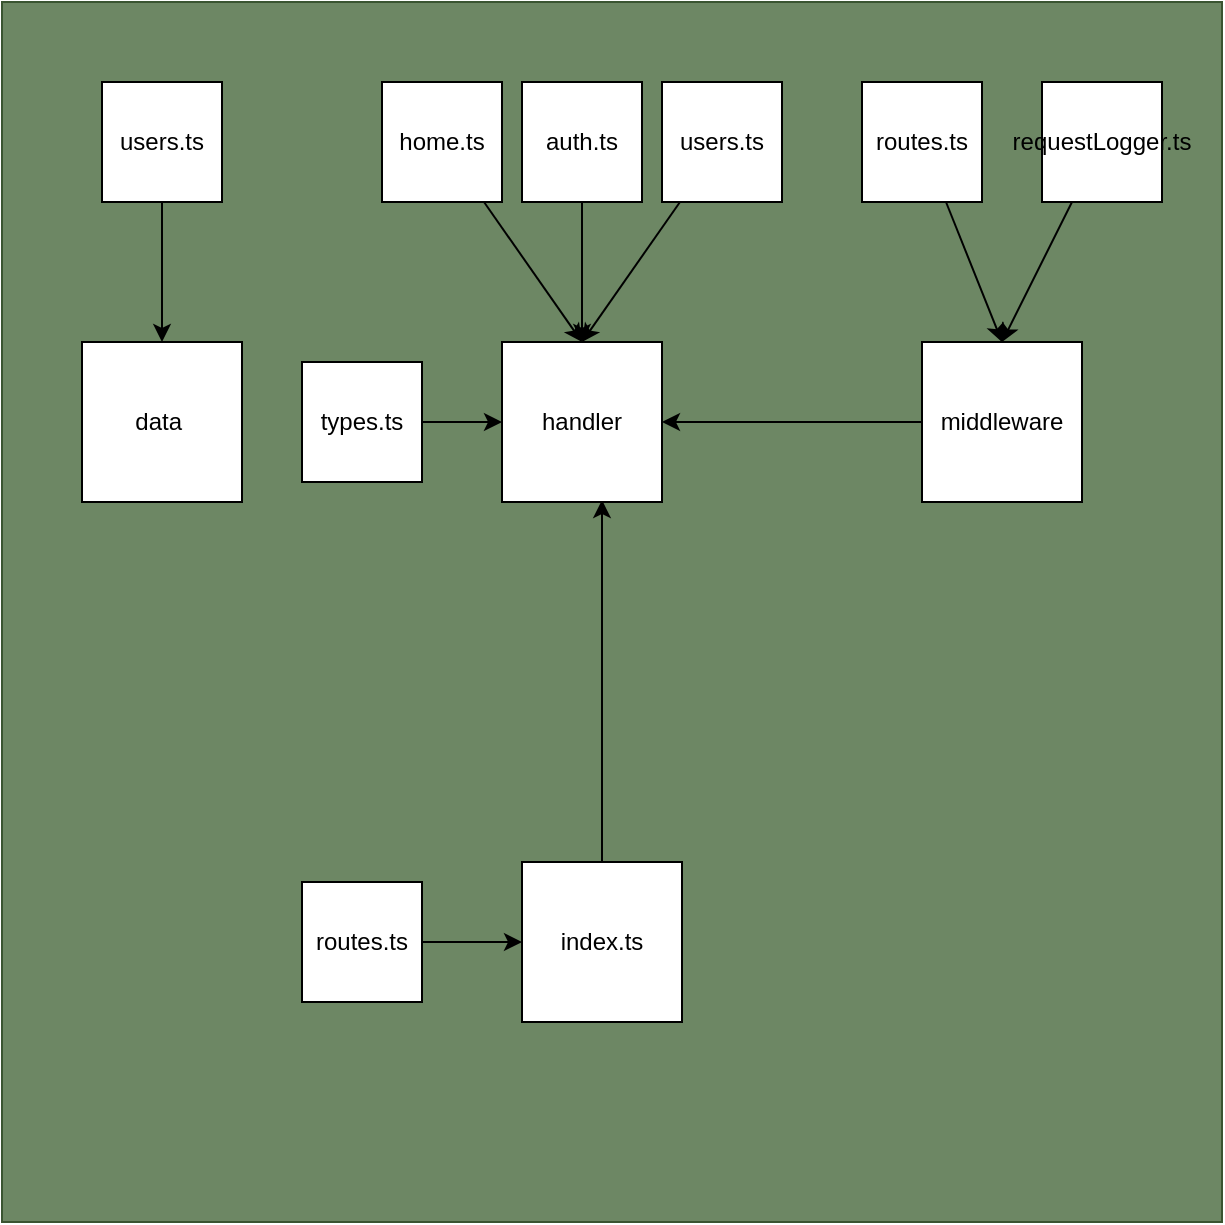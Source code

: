 <mxfile>
    <diagram id="2QRjx95ymq3aq_X01epQ" name="Page-1">
        <mxGraphModel dx="715" dy="754" grid="1" gridSize="10" guides="1" tooltips="1" connect="1" arrows="1" fold="1" page="1" pageScale="1" pageWidth="827" pageHeight="1169" math="0" shadow="0">
            <root>
                <mxCell id="0"/>
                <mxCell id="1" parent="0"/>
                <mxCell id="31" value="" style="whiteSpace=wrap;html=1;aspect=fixed;fillColor=#6d8764;fontColor=#ffffff;strokeColor=#3A5431;" vertex="1" parent="1">
                    <mxGeometry x="40" y="50" width="610" height="610" as="geometry"/>
                </mxCell>
                <mxCell id="21" style="edgeStyle=none;html=1;entryX=0.625;entryY=0.988;entryDx=0;entryDy=0;entryPerimeter=0;" edge="1" parent="1" source="2" target="7">
                    <mxGeometry relative="1" as="geometry"/>
                </mxCell>
                <mxCell id="2" value="index.ts" style="whiteSpace=wrap;html=1;aspect=fixed;" vertex="1" parent="1">
                    <mxGeometry x="300" y="480" width="80" height="80" as="geometry"/>
                </mxCell>
                <mxCell id="25" style="edgeStyle=none;html=1;exitX=1;exitY=0.5;exitDx=0;exitDy=0;entryX=0;entryY=0.5;entryDx=0;entryDy=0;" edge="1" parent="1" source="3" target="7">
                    <mxGeometry relative="1" as="geometry"/>
                </mxCell>
                <mxCell id="3" value="types.ts" style="whiteSpace=wrap;html=1;aspect=fixed;" vertex="1" parent="1">
                    <mxGeometry x="190" y="230" width="60" height="60" as="geometry"/>
                </mxCell>
                <mxCell id="9" style="edgeStyle=none;html=1;entryX=0.5;entryY=0;entryDx=0;entryDy=0;" edge="1" parent="1" source="4" target="6">
                    <mxGeometry relative="1" as="geometry"/>
                </mxCell>
                <mxCell id="4" value="routes.ts" style="whiteSpace=wrap;html=1;aspect=fixed;" vertex="1" parent="1">
                    <mxGeometry x="470" y="90" width="60" height="60" as="geometry"/>
                </mxCell>
                <mxCell id="5" value="data&amp;nbsp;" style="whiteSpace=wrap;html=1;aspect=fixed;" vertex="1" parent="1">
                    <mxGeometry x="80" y="220" width="80" height="80" as="geometry"/>
                </mxCell>
                <mxCell id="26" style="edgeStyle=none;html=1;entryX=1;entryY=0.5;entryDx=0;entryDy=0;" edge="1" parent="1" source="6" target="7">
                    <mxGeometry relative="1" as="geometry">
                        <mxPoint x="410" y="260" as="targetPoint"/>
                    </mxGeometry>
                </mxCell>
                <mxCell id="6" value="middleware" style="whiteSpace=wrap;html=1;aspect=fixed;" vertex="1" parent="1">
                    <mxGeometry x="500" y="220" width="80" height="80" as="geometry"/>
                </mxCell>
                <mxCell id="7" value="handler" style="whiteSpace=wrap;html=1;aspect=fixed;" vertex="1" parent="1">
                    <mxGeometry x="290" y="220" width="80" height="80" as="geometry"/>
                </mxCell>
                <mxCell id="10" style="edgeStyle=none;html=1;entryX=0.5;entryY=0;entryDx=0;entryDy=0;" edge="1" parent="1" source="8" target="6">
                    <mxGeometry relative="1" as="geometry"/>
                </mxCell>
                <mxCell id="8" value="requestLogger.ts" style="whiteSpace=wrap;html=1;aspect=fixed;" vertex="1" parent="1">
                    <mxGeometry x="560" y="90" width="60" height="60" as="geometry"/>
                </mxCell>
                <mxCell id="19" style="edgeStyle=none;html=1;" edge="1" parent="1" source="12">
                    <mxGeometry relative="1" as="geometry">
                        <mxPoint x="330" y="220" as="targetPoint"/>
                    </mxGeometry>
                </mxCell>
                <mxCell id="12" value="auth.ts" style="whiteSpace=wrap;html=1;aspect=fixed;" vertex="1" parent="1">
                    <mxGeometry x="300" y="90" width="60" height="60" as="geometry"/>
                </mxCell>
                <mxCell id="20" style="edgeStyle=none;html=1;entryX=0.5;entryY=0;entryDx=0;entryDy=0;" edge="1" parent="1" source="13" target="7">
                    <mxGeometry relative="1" as="geometry"/>
                </mxCell>
                <mxCell id="13" value="users.ts" style="whiteSpace=wrap;html=1;aspect=fixed;" vertex="1" parent="1">
                    <mxGeometry x="370" y="90" width="60" height="60" as="geometry"/>
                </mxCell>
                <mxCell id="18" style="edgeStyle=none;html=1;entryX=0.5;entryY=0;entryDx=0;entryDy=0;" edge="1" parent="1" source="15" target="7">
                    <mxGeometry relative="1" as="geometry"/>
                </mxCell>
                <mxCell id="15" value="home.ts" style="whiteSpace=wrap;html=1;aspect=fixed;" vertex="1" parent="1">
                    <mxGeometry x="230" y="90" width="60" height="60" as="geometry"/>
                </mxCell>
                <mxCell id="17" style="edgeStyle=none;html=1;entryX=0.5;entryY=0;entryDx=0;entryDy=0;" edge="1" parent="1" source="16" target="5">
                    <mxGeometry relative="1" as="geometry"/>
                </mxCell>
                <mxCell id="16" value="users.ts" style="whiteSpace=wrap;html=1;aspect=fixed;" vertex="1" parent="1">
                    <mxGeometry x="90" y="90" width="60" height="60" as="geometry"/>
                </mxCell>
                <mxCell id="28" style="edgeStyle=none;html=1;entryX=0;entryY=0.5;entryDx=0;entryDy=0;" edge="1" parent="1" source="27" target="2">
                    <mxGeometry relative="1" as="geometry"/>
                </mxCell>
                <mxCell id="27" value="routes.ts" style="whiteSpace=wrap;html=1;aspect=fixed;" vertex="1" parent="1">
                    <mxGeometry x="190" y="490" width="60" height="60" as="geometry"/>
                </mxCell>
            </root>
        </mxGraphModel>
    </diagram>
</mxfile>